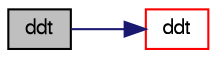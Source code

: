 digraph "ddt"
{
  bgcolor="transparent";
  edge [fontname="FreeSans",fontsize="10",labelfontname="FreeSans",labelfontsize="10"];
  node [fontname="FreeSans",fontsize="10",shape=record];
  rankdir="LR";
  Node6224 [label="ddt",height=0.2,width=0.4,color="black", fillcolor="grey75", style="filled", fontcolor="black"];
  Node6224 -> Node6225 [color="midnightblue",fontsize="10",style="solid",fontname="FreeSans"];
  Node6225 [label="ddt",height=0.2,width=0.4,color="red",URL="$a21134.html#a5dc871206ab86042756c8ccfdc5797ad"];
}
